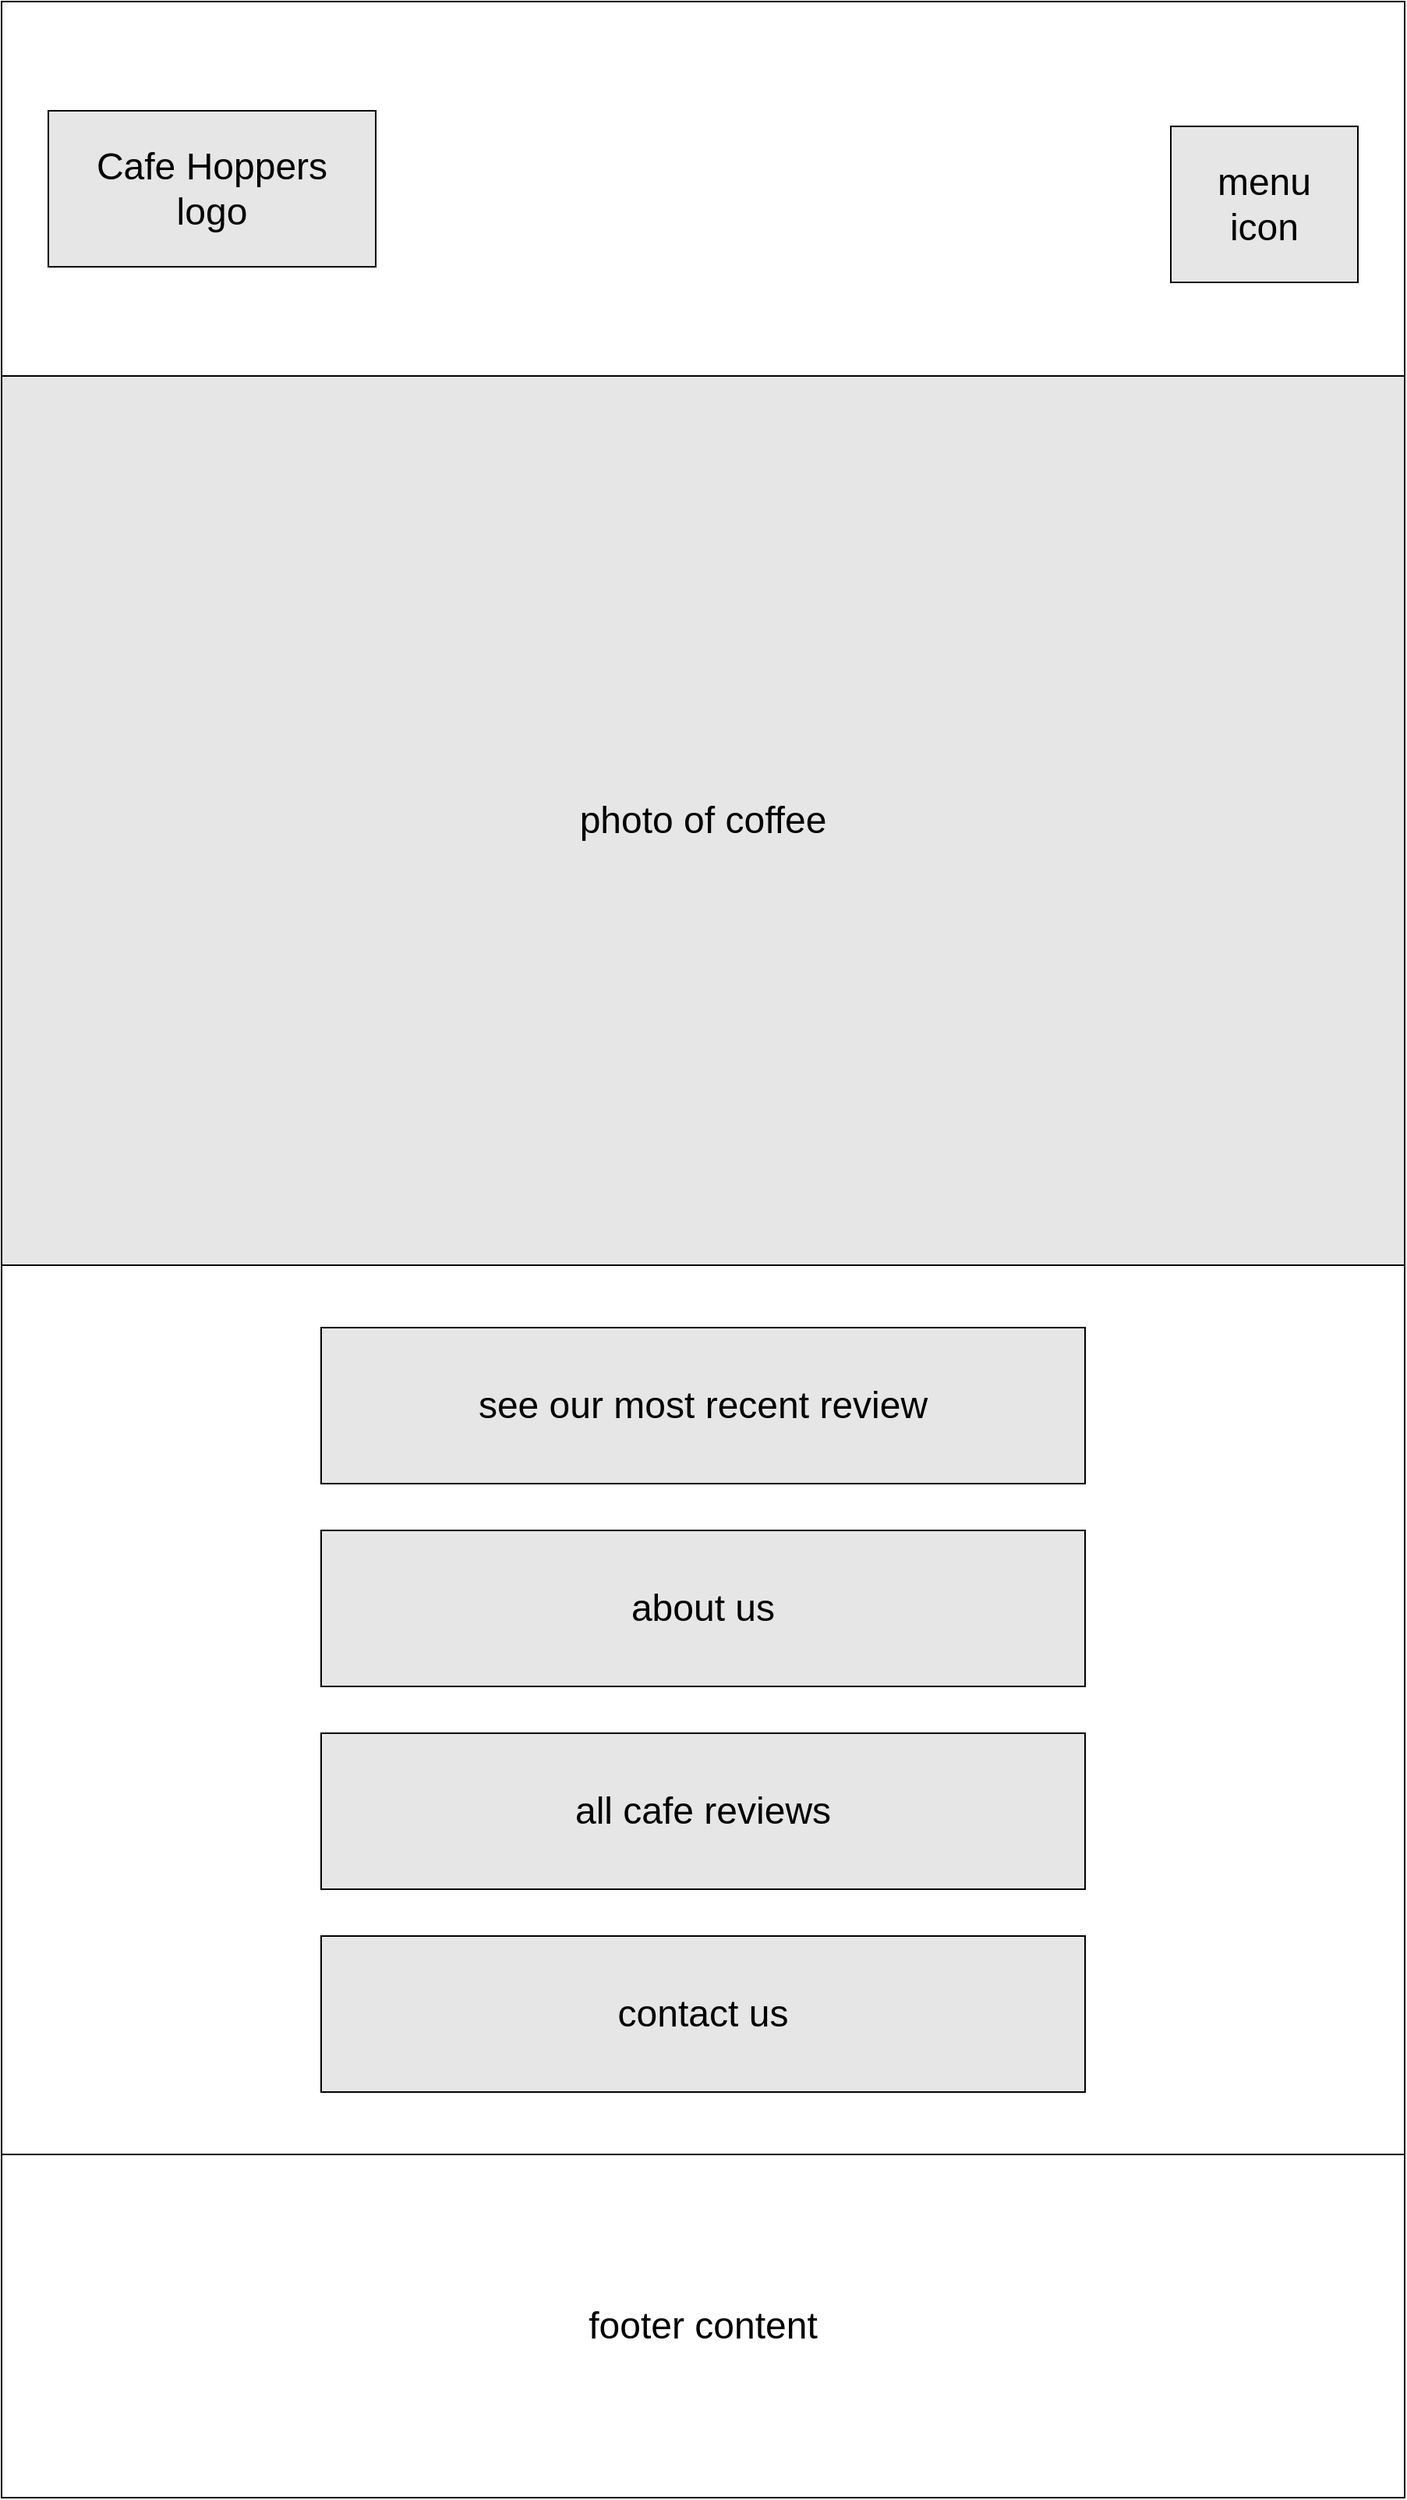 <mxfile version="20.0.1" type="github">
  <diagram id="QWaLk7IN20cdrfLnV8OY" name="Page-1">
    <mxGraphModel dx="932" dy="1370" grid="1" gridSize="10" guides="1" tooltips="1" connect="1" arrows="1" fold="1" page="1" pageScale="1" pageWidth="900" pageHeight="1600" background="#FFFFFF" math="0" shadow="0">
      <root>
        <mxCell id="0" />
        <mxCell id="1" parent="0" />
        <mxCell id="qiCiA2myx4UJtC2wgqbX-6" value="" style="rounded=0;whiteSpace=wrap;html=1;fontSize=24;fillColor=#FFFFFF;" vertex="1" parent="1">
          <mxGeometry width="900" height="240" as="geometry" />
        </mxCell>
        <mxCell id="qiCiA2myx4UJtC2wgqbX-1" value="&lt;font style=&quot;font-size: 24px;&quot;&gt;Cafe Hoppers&lt;br&gt;logo&lt;/font&gt;" style="rounded=0;whiteSpace=wrap;html=1;fillColor=#E6E6E6;" vertex="1" parent="1">
          <mxGeometry x="30" y="70" width="210" height="100" as="geometry" />
        </mxCell>
        <mxCell id="qiCiA2myx4UJtC2wgqbX-7" value="menu&lt;br&gt;icon" style="rounded=0;whiteSpace=wrap;html=1;fontSize=24;fillColor=#E6E6E6;" vertex="1" parent="1">
          <mxGeometry x="750" y="80" width="120" height="100" as="geometry" />
        </mxCell>
        <mxCell id="qiCiA2myx4UJtC2wgqbX-8" value="photo of coffee" style="rounded=0;whiteSpace=wrap;html=1;fontSize=24;fillColor=#E6E6E6;" vertex="1" parent="1">
          <mxGeometry y="240" width="900" height="570" as="geometry" />
        </mxCell>
        <mxCell id="qiCiA2myx4UJtC2wgqbX-10" value="footer content" style="rounded=0;whiteSpace=wrap;html=1;fontSize=24;fillColor=#FFFFFF;" vertex="1" parent="1">
          <mxGeometry y="1380" width="900" height="220" as="geometry" />
        </mxCell>
        <mxCell id="qiCiA2myx4UJtC2wgqbX-11" value="" style="rounded=0;whiteSpace=wrap;html=1;fontSize=24;fillColor=#FFFFFF;" vertex="1" parent="1">
          <mxGeometry y="810" width="900" height="570" as="geometry" />
        </mxCell>
        <mxCell id="qiCiA2myx4UJtC2wgqbX-12" value="see our most recent review" style="rounded=0;whiteSpace=wrap;html=1;fontSize=24;fillColor=#E6E6E6;" vertex="1" parent="1">
          <mxGeometry x="205" y="850" width="490" height="100" as="geometry" />
        </mxCell>
        <mxCell id="qiCiA2myx4UJtC2wgqbX-13" value="about us" style="rounded=0;whiteSpace=wrap;html=1;fontSize=24;fillColor=#E6E6E6;" vertex="1" parent="1">
          <mxGeometry x="205" y="980" width="490" height="100" as="geometry" />
        </mxCell>
        <mxCell id="qiCiA2myx4UJtC2wgqbX-14" value="all cafe reviews" style="rounded=0;whiteSpace=wrap;html=1;fontSize=24;fillColor=#E6E6E6;" vertex="1" parent="1">
          <mxGeometry x="205" y="1110" width="490" height="100" as="geometry" />
        </mxCell>
        <mxCell id="qiCiA2myx4UJtC2wgqbX-15" value="contact us" style="rounded=0;whiteSpace=wrap;html=1;fontSize=24;fillColor=#E6E6E6;" vertex="1" parent="1">
          <mxGeometry x="205" y="1240" width="490" height="100" as="geometry" />
        </mxCell>
      </root>
    </mxGraphModel>
  </diagram>
</mxfile>
